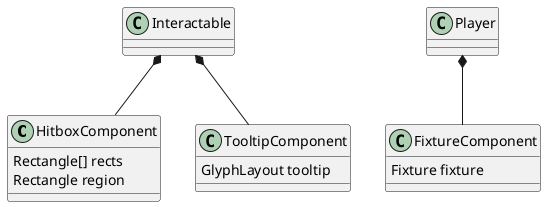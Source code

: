 @startuml
'https://plantuml.com/class-diagram

class HitboxComponent {
    Rectangle[] rects
    Rectangle region
}

class FixtureComponent {
    Fixture fixture
}

class TooltipComponent {
    GlyphLayout tooltip
}

Player *-- FixtureComponent
Interactable *-- TooltipComponent
Interactable *-- HitboxComponent


@enduml